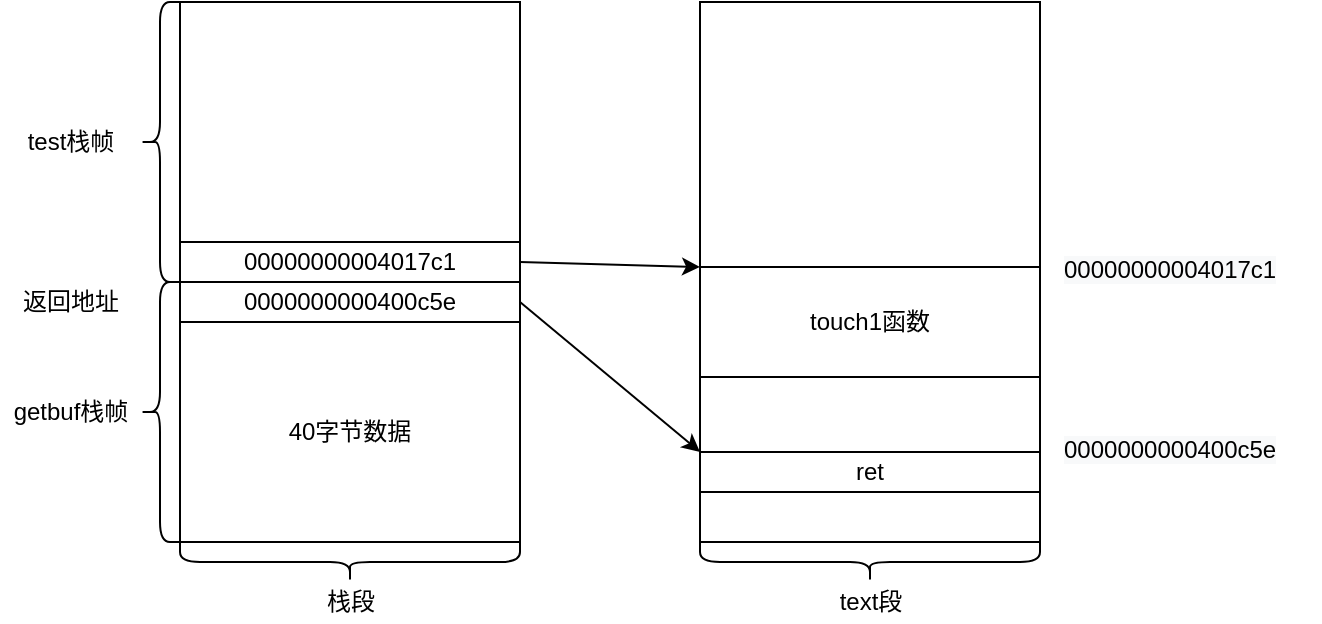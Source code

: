 <mxfile version="15.9.4" type="github">
  <diagram id="LPFOnR6ylyAWMY7sPRQj" name="第 1 页">
    <mxGraphModel dx="1081" dy="579" grid="1" gridSize="10" guides="1" tooltips="1" connect="1" arrows="1" fold="1" page="1" pageScale="1" pageWidth="827" pageHeight="1169" math="0" shadow="0">
      <root>
        <mxCell id="0" />
        <mxCell id="1" parent="0" />
        <mxCell id="GmiGqDjB-2C6g80Tw_Px-3" value="40字节数据" style="rounded=0;whiteSpace=wrap;html=1;" parent="1" vertex="1">
          <mxGeometry x="220" y="340" width="170" height="110" as="geometry" />
        </mxCell>
        <mxCell id="GmiGqDjB-2C6g80Tw_Px-5" value="" style="shape=curlyBracket;whiteSpace=wrap;html=1;rounded=1;" parent="1" vertex="1">
          <mxGeometry x="200" y="320" width="20" height="130" as="geometry" />
        </mxCell>
        <mxCell id="GmiGqDjB-2C6g80Tw_Px-6" value="getbuf栈帧" style="text;html=1;align=center;verticalAlign=middle;resizable=0;points=[];autosize=1;strokeColor=none;fillColor=none;" parent="1" vertex="1">
          <mxGeometry x="130" y="375" width="70" height="20" as="geometry" />
        </mxCell>
        <mxCell id="GmiGqDjB-2C6g80Tw_Px-8" value="" style="rounded=0;whiteSpace=wrap;html=1;" parent="1" vertex="1">
          <mxGeometry x="220" y="180" width="170" height="160" as="geometry" />
        </mxCell>
        <mxCell id="GmiGqDjB-2C6g80Tw_Px-9" value="" style="shape=curlyBracket;whiteSpace=wrap;html=1;rounded=1;" parent="1" vertex="1">
          <mxGeometry x="200" y="180" width="20" height="140" as="geometry" />
        </mxCell>
        <mxCell id="GmiGqDjB-2C6g80Tw_Px-10" value="test栈帧" style="text;html=1;align=center;verticalAlign=middle;resizable=0;points=[];autosize=1;strokeColor=none;fillColor=none;" parent="1" vertex="1">
          <mxGeometry x="135" y="240" width="60" height="20" as="geometry" />
        </mxCell>
        <mxCell id="GmiGqDjB-2C6g80Tw_Px-11" value="0000000000400c5e" style="rounded=0;whiteSpace=wrap;html=1;" parent="1" vertex="1">
          <mxGeometry x="220" y="320" width="170" height="20" as="geometry" />
        </mxCell>
        <mxCell id="GmiGqDjB-2C6g80Tw_Px-13" value="" style="shape=curlyBracket;whiteSpace=wrap;html=1;rounded=1;rotation=-90;" parent="1" vertex="1">
          <mxGeometry x="295" y="375" width="20" height="170" as="geometry" />
        </mxCell>
        <mxCell id="GmiGqDjB-2C6g80Tw_Px-14" value="栈段" style="text;html=1;align=center;verticalAlign=middle;resizable=0;points=[];autosize=1;strokeColor=none;fillColor=none;" parent="1" vertex="1">
          <mxGeometry x="285" y="470" width="40" height="20" as="geometry" />
        </mxCell>
        <mxCell id="GmiGqDjB-2C6g80Tw_Px-15" value="" style="rounded=0;whiteSpace=wrap;html=1;" parent="1" vertex="1">
          <mxGeometry x="480" y="180" width="170" height="270" as="geometry" />
        </mxCell>
        <mxCell id="GmiGqDjB-2C6g80Tw_Px-16" value="" style="shape=curlyBracket;whiteSpace=wrap;html=1;rounded=1;rotation=-90;" parent="1" vertex="1">
          <mxGeometry x="555" y="375" width="20" height="170" as="geometry" />
        </mxCell>
        <mxCell id="GmiGqDjB-2C6g80Tw_Px-17" value="text段" style="text;html=1;align=center;verticalAlign=middle;resizable=0;points=[];autosize=1;strokeColor=none;fillColor=none;" parent="1" vertex="1">
          <mxGeometry x="540" y="470" width="50" height="20" as="geometry" />
        </mxCell>
        <mxCell id="GmiGqDjB-2C6g80Tw_Px-18" value="ret" style="rounded=0;whiteSpace=wrap;html=1;" parent="1" vertex="1">
          <mxGeometry x="480" y="405" width="170" height="20" as="geometry" />
        </mxCell>
        <mxCell id="GmiGqDjB-2C6g80Tw_Px-20" value="&lt;span style=&quot;color: rgb(0, 0, 0); font-family: helvetica; font-size: 12px; font-style: normal; font-weight: normal; letter-spacing: normal; text-align: center; text-indent: 0px; text-transform: none; word-spacing: 0px; background-color: rgb(248, 249, 250); text-decoration: none; display: inline; float: none;&quot;&gt;0000000000400c5e&lt;/span&gt;" style="text;whiteSpace=wrap;html=1;" parent="1" vertex="1">
          <mxGeometry x="660" y="390" width="130" height="25" as="geometry" />
        </mxCell>
        <mxCell id="GmiGqDjB-2C6g80Tw_Px-21" value="00000000004017c1" style="rounded=0;whiteSpace=wrap;html=1;" parent="1" vertex="1">
          <mxGeometry x="220" y="300" width="170" height="20" as="geometry" />
        </mxCell>
        <mxCell id="GmiGqDjB-2C6g80Tw_Px-22" value="&lt;span style=&quot;color: rgb(0, 0, 0); font-family: helvetica; font-size: 12px; font-style: normal; font-weight: normal; letter-spacing: normal; text-align: center; text-indent: 0px; text-transform: none; word-spacing: 0px; background-color: rgb(248, 249, 250); text-decoration: none; display: inline; float: none;&quot;&gt;00000000004017c1&lt;/span&gt;" style="text;whiteSpace=wrap;html=1;" parent="1" vertex="1">
          <mxGeometry x="660" y="300" width="130" height="30" as="geometry" />
        </mxCell>
        <mxCell id="GmiGqDjB-2C6g80Tw_Px-23" value="touch1函数" style="rounded=0;whiteSpace=wrap;html=1;" parent="1" vertex="1">
          <mxGeometry x="480" y="312.5" width="170" height="55" as="geometry" />
        </mxCell>
        <mxCell id="GmiGqDjB-2C6g80Tw_Px-34" value="" style="endArrow=classic;html=1;rounded=0;exitX=1;exitY=0.5;exitDx=0;exitDy=0;" parent="1" source="GmiGqDjB-2C6g80Tw_Px-11" edge="1">
          <mxGeometry width="50" height="50" relative="1" as="geometry">
            <mxPoint x="420" y="337.5" as="sourcePoint" />
            <mxPoint x="480" y="405" as="targetPoint" />
          </mxGeometry>
        </mxCell>
        <mxCell id="GmiGqDjB-2C6g80Tw_Px-35" value="" style="endArrow=classic;html=1;rounded=0;exitX=1;exitY=0.5;exitDx=0;exitDy=0;" parent="1" source="GmiGqDjB-2C6g80Tw_Px-21" edge="1">
          <mxGeometry width="50" height="50" relative="1" as="geometry">
            <mxPoint x="390" y="237.5" as="sourcePoint" />
            <mxPoint x="480" y="312.5" as="targetPoint" />
          </mxGeometry>
        </mxCell>
        <mxCell id="GmiGqDjB-2C6g80Tw_Px-36" value="返回地址" style="text;html=1;align=center;verticalAlign=middle;resizable=0;points=[];autosize=1;strokeColor=none;fillColor=none;" parent="1" vertex="1">
          <mxGeometry x="135" y="320" width="60" height="20" as="geometry" />
        </mxCell>
      </root>
    </mxGraphModel>
  </diagram>
</mxfile>
